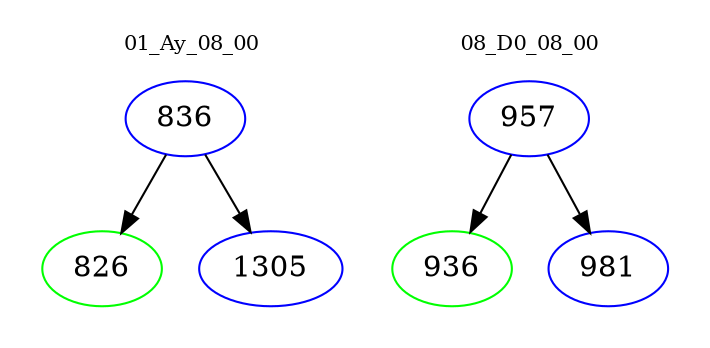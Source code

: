 digraph{
subgraph cluster_0 {
color = white
label = "01_Ay_08_00";
fontsize=10;
T0_836 [label="836", color="blue"]
T0_836 -> T0_826 [color="black"]
T0_826 [label="826", color="green"]
T0_836 -> T0_1305 [color="black"]
T0_1305 [label="1305", color="blue"]
}
subgraph cluster_1 {
color = white
label = "08_D0_08_00";
fontsize=10;
T1_957 [label="957", color="blue"]
T1_957 -> T1_936 [color="black"]
T1_936 [label="936", color="green"]
T1_957 -> T1_981 [color="black"]
T1_981 [label="981", color="blue"]
}
}
